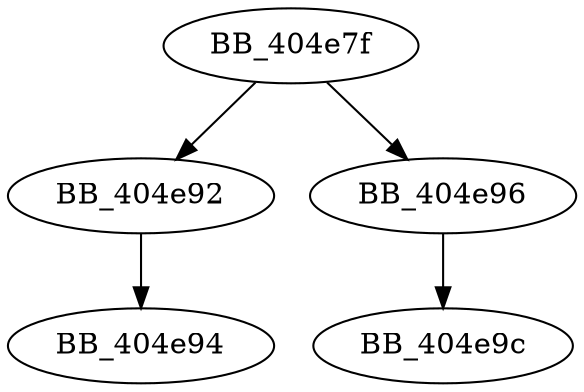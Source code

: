 DiGraph ___crtFlsFree{
BB_404e7f->BB_404e92
BB_404e7f->BB_404e96
BB_404e92->BB_404e94
BB_404e96->BB_404e9c
}
